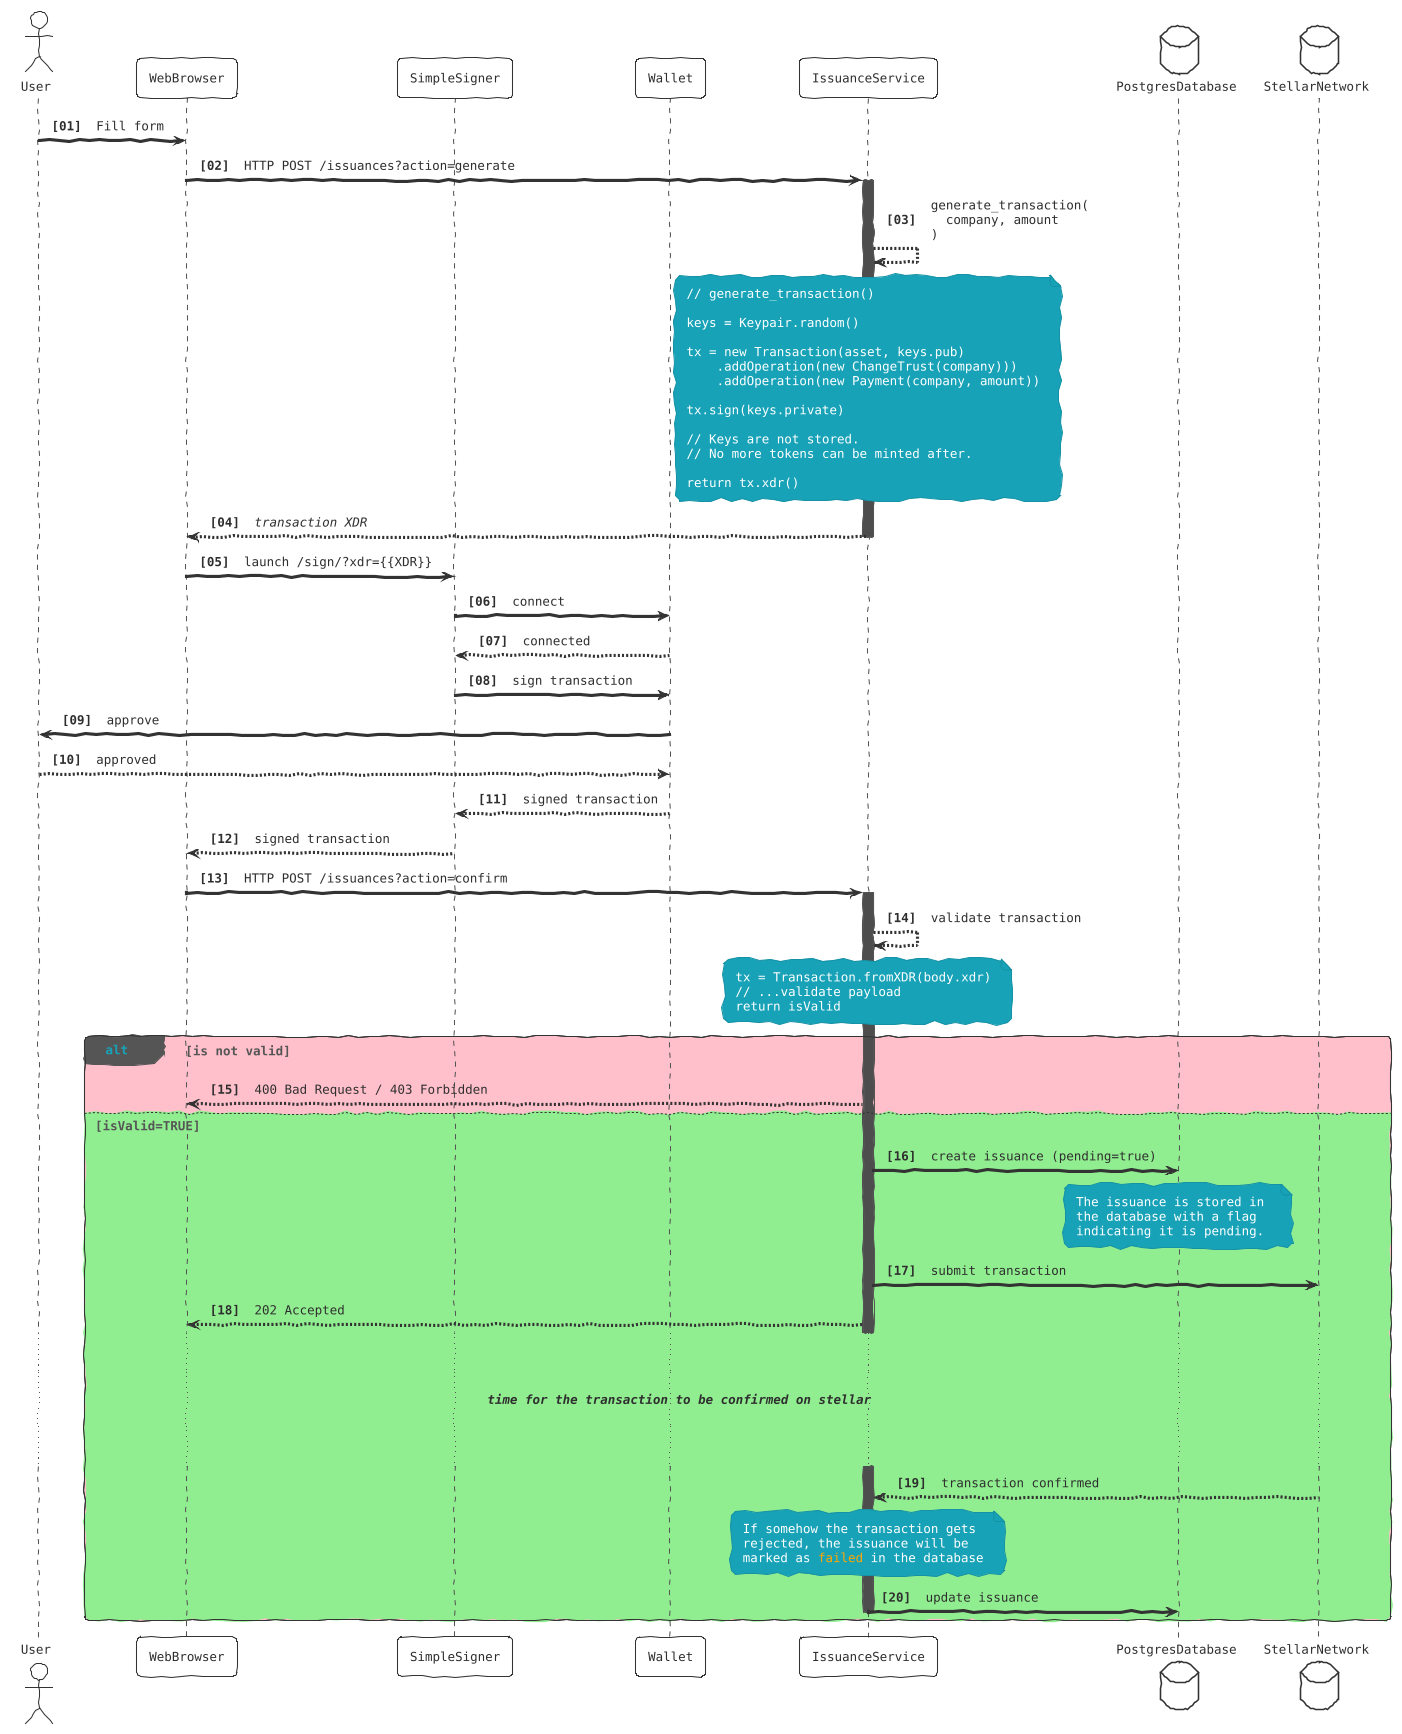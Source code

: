 @startuml
!theme sketchy-outline
skinparam DefaultFontName monospaced
autonumber 1 1 "<b>[00]"

actor User as user
participant WebBrowser as web
participant SimpleSigner as sign
participant Wallet as ext
participant IssuanceService as api
database PostgresDatabase as db
database StellarNetwork as net

user -> web: Fill form
web -> api: HTTP POST /issuances?action=generate
activate api
api --> api: generate_transaction(\n  company, amount\n)
note over api
// generate_transaction()

keys = Keypair.random()

tx = new Transaction(asset, keys.pub)
    .addOperation(new ChangeTrust(company)))
    .addOperation(new Payment(company, amount))

tx.sign(keys.private)

// Keys are not stored.
// No more tokens can be minted after.

return tx.xdr()
endnote
return //transaction XDR//

web -> sign: launch /sign/?xdr={{XDR}}
sign -> ext: connect
sign <-- ext: connected
sign -> ext: sign transaction
ext -> user: approve
user --> ext: approved
sign <-- ext: signed transaction
web <-- sign: signed transaction
web -> api: HTTP POST /issuances?action=confirm
activate api
  api --> api: validate transaction
  note over api
  tx = Transaction.fromXDR(body.xdr)
  // ...validate payload
  return isValid
  endnote

  alt #Pink is not valid
    api --> web: 400 Bad Request / 403 Forbidden
  else #LightGreen isValid=TRUE
      api -> db: create issuance (pending=true)
      note over db
      The issuance is stored in
      the database with a flag
      indicating it is pending. 
      endnote
      api -> net: submit transaction
      api --> web: 202 Accepted
      ...
      ... //**time for the transaction to be confirmed on stellar**// ...
      ...
      net --> api: transaction confirmed
      note over api
      If somehow the transaction gets
      rejected, the issuance will be
      marked as <font color=orange>failed</font> in the database
      endnote
      api -> db: update issuance
      deactivate api
  end
@enduml
